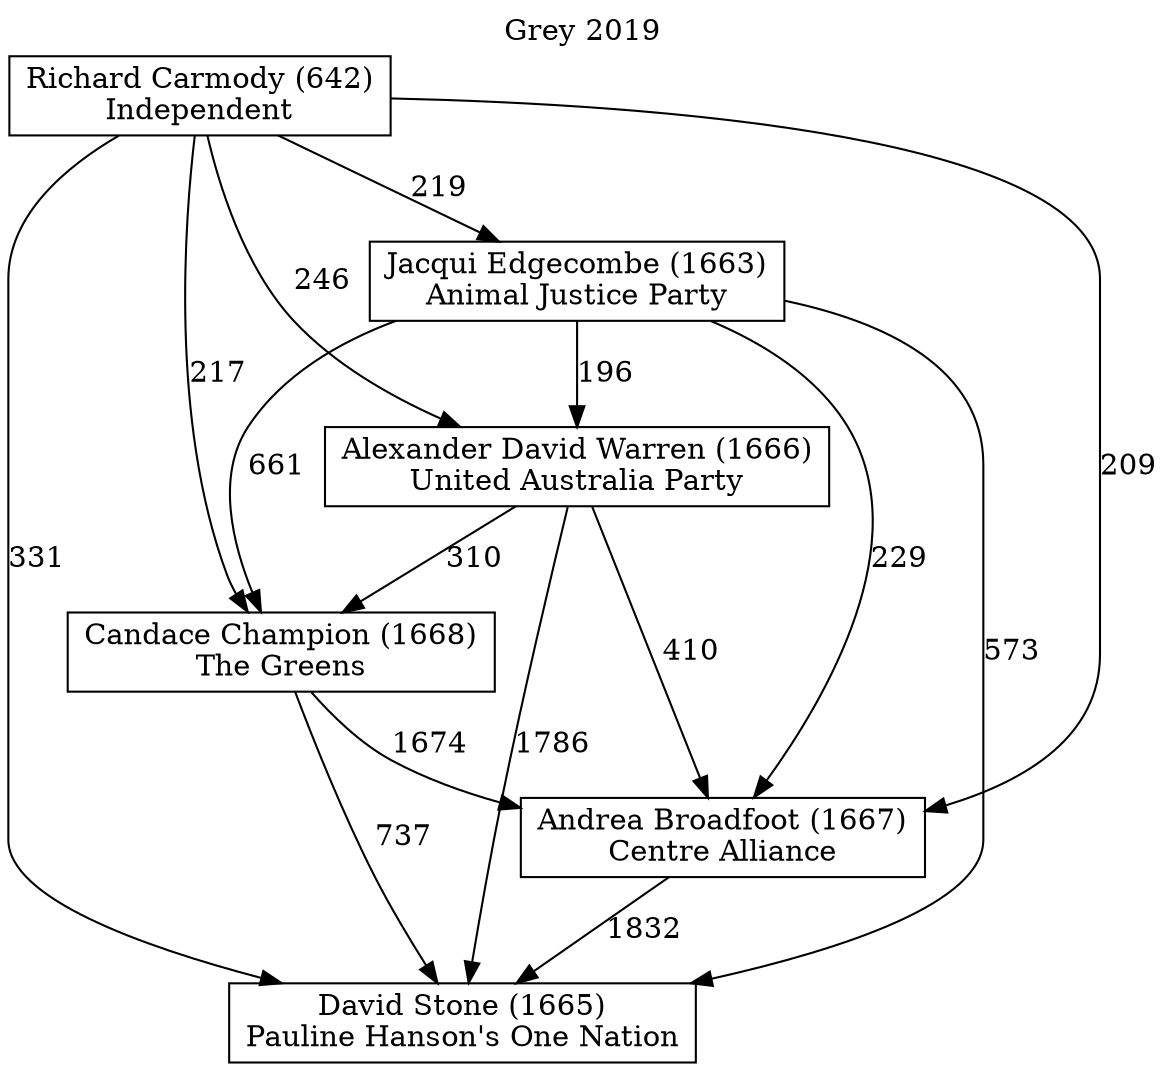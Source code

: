 // House preference flow
digraph "David Stone (1665)_Grey_2019" {
	graph [label="Grey 2019" labelloc=t mclimit=10]
	node [shape=box]
	"David Stone (1665)" [label="David Stone (1665)
Pauline Hanson's One Nation"]
	"Andrea Broadfoot (1667)" [label="Andrea Broadfoot (1667)
Centre Alliance"]
	"Candace Champion (1668)" [label="Candace Champion (1668)
The Greens"]
	"Alexander David Warren (1666)" [label="Alexander David Warren (1666)
United Australia Party"]
	"Jacqui Edgecombe (1663)" [label="Jacqui Edgecombe (1663)
Animal Justice Party"]
	"Richard Carmody (642)" [label="Richard Carmody (642)
Independent"]
	"Andrea Broadfoot (1667)" -> "David Stone (1665)" [label=1832]
	"Candace Champion (1668)" -> "Andrea Broadfoot (1667)" [label=1674]
	"Alexander David Warren (1666)" -> "Candace Champion (1668)" [label=310]
	"Jacqui Edgecombe (1663)" -> "Alexander David Warren (1666)" [label=196]
	"Richard Carmody (642)" -> "Jacqui Edgecombe (1663)" [label=219]
	"Candace Champion (1668)" -> "David Stone (1665)" [label=737]
	"Alexander David Warren (1666)" -> "David Stone (1665)" [label=1786]
	"Jacqui Edgecombe (1663)" -> "David Stone (1665)" [label=573]
	"Richard Carmody (642)" -> "David Stone (1665)" [label=331]
	"Richard Carmody (642)" -> "Alexander David Warren (1666)" [label=246]
	"Jacqui Edgecombe (1663)" -> "Candace Champion (1668)" [label=661]
	"Richard Carmody (642)" -> "Candace Champion (1668)" [label=217]
	"Alexander David Warren (1666)" -> "Andrea Broadfoot (1667)" [label=410]
	"Jacqui Edgecombe (1663)" -> "Andrea Broadfoot (1667)" [label=229]
	"Richard Carmody (642)" -> "Andrea Broadfoot (1667)" [label=209]
}
